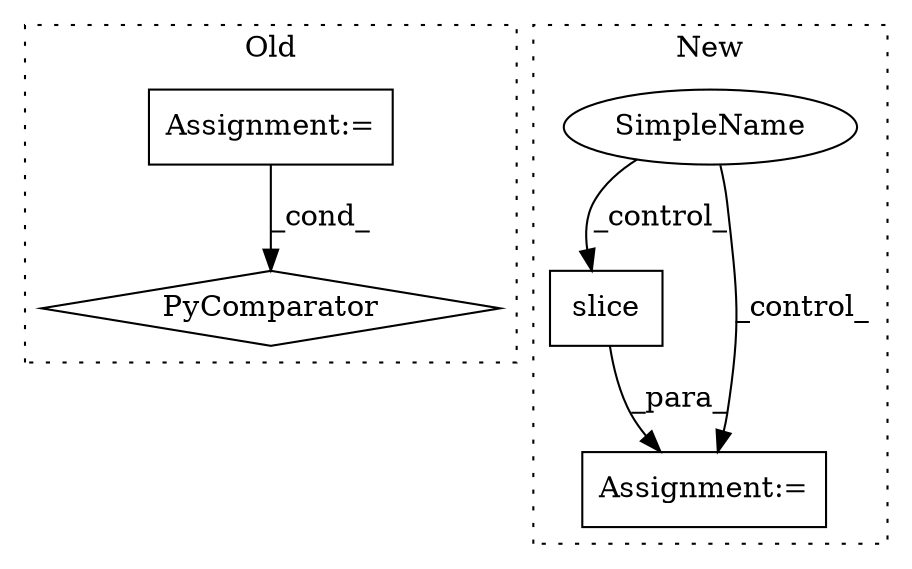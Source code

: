digraph G {
subgraph cluster0 {
1 [label="PyComparator" a="113" s="17486" l="22" shape="diamond"];
3 [label="Assignment:=" a="7" s="17486" l="22" shape="box"];
label = "Old";
style="dotted";
}
subgraph cluster1 {
2 [label="slice" a="32" s="17767,17786" l="6,1" shape="box"];
4 [label="Assignment:=" a="7" s="17736" l="7" shape="box"];
5 [label="SimpleName" a="42" s="" l="" shape="ellipse"];
label = "New";
style="dotted";
}
2 -> 4 [label="_para_"];
3 -> 1 [label="_cond_"];
5 -> 2 [label="_control_"];
5 -> 4 [label="_control_"];
}